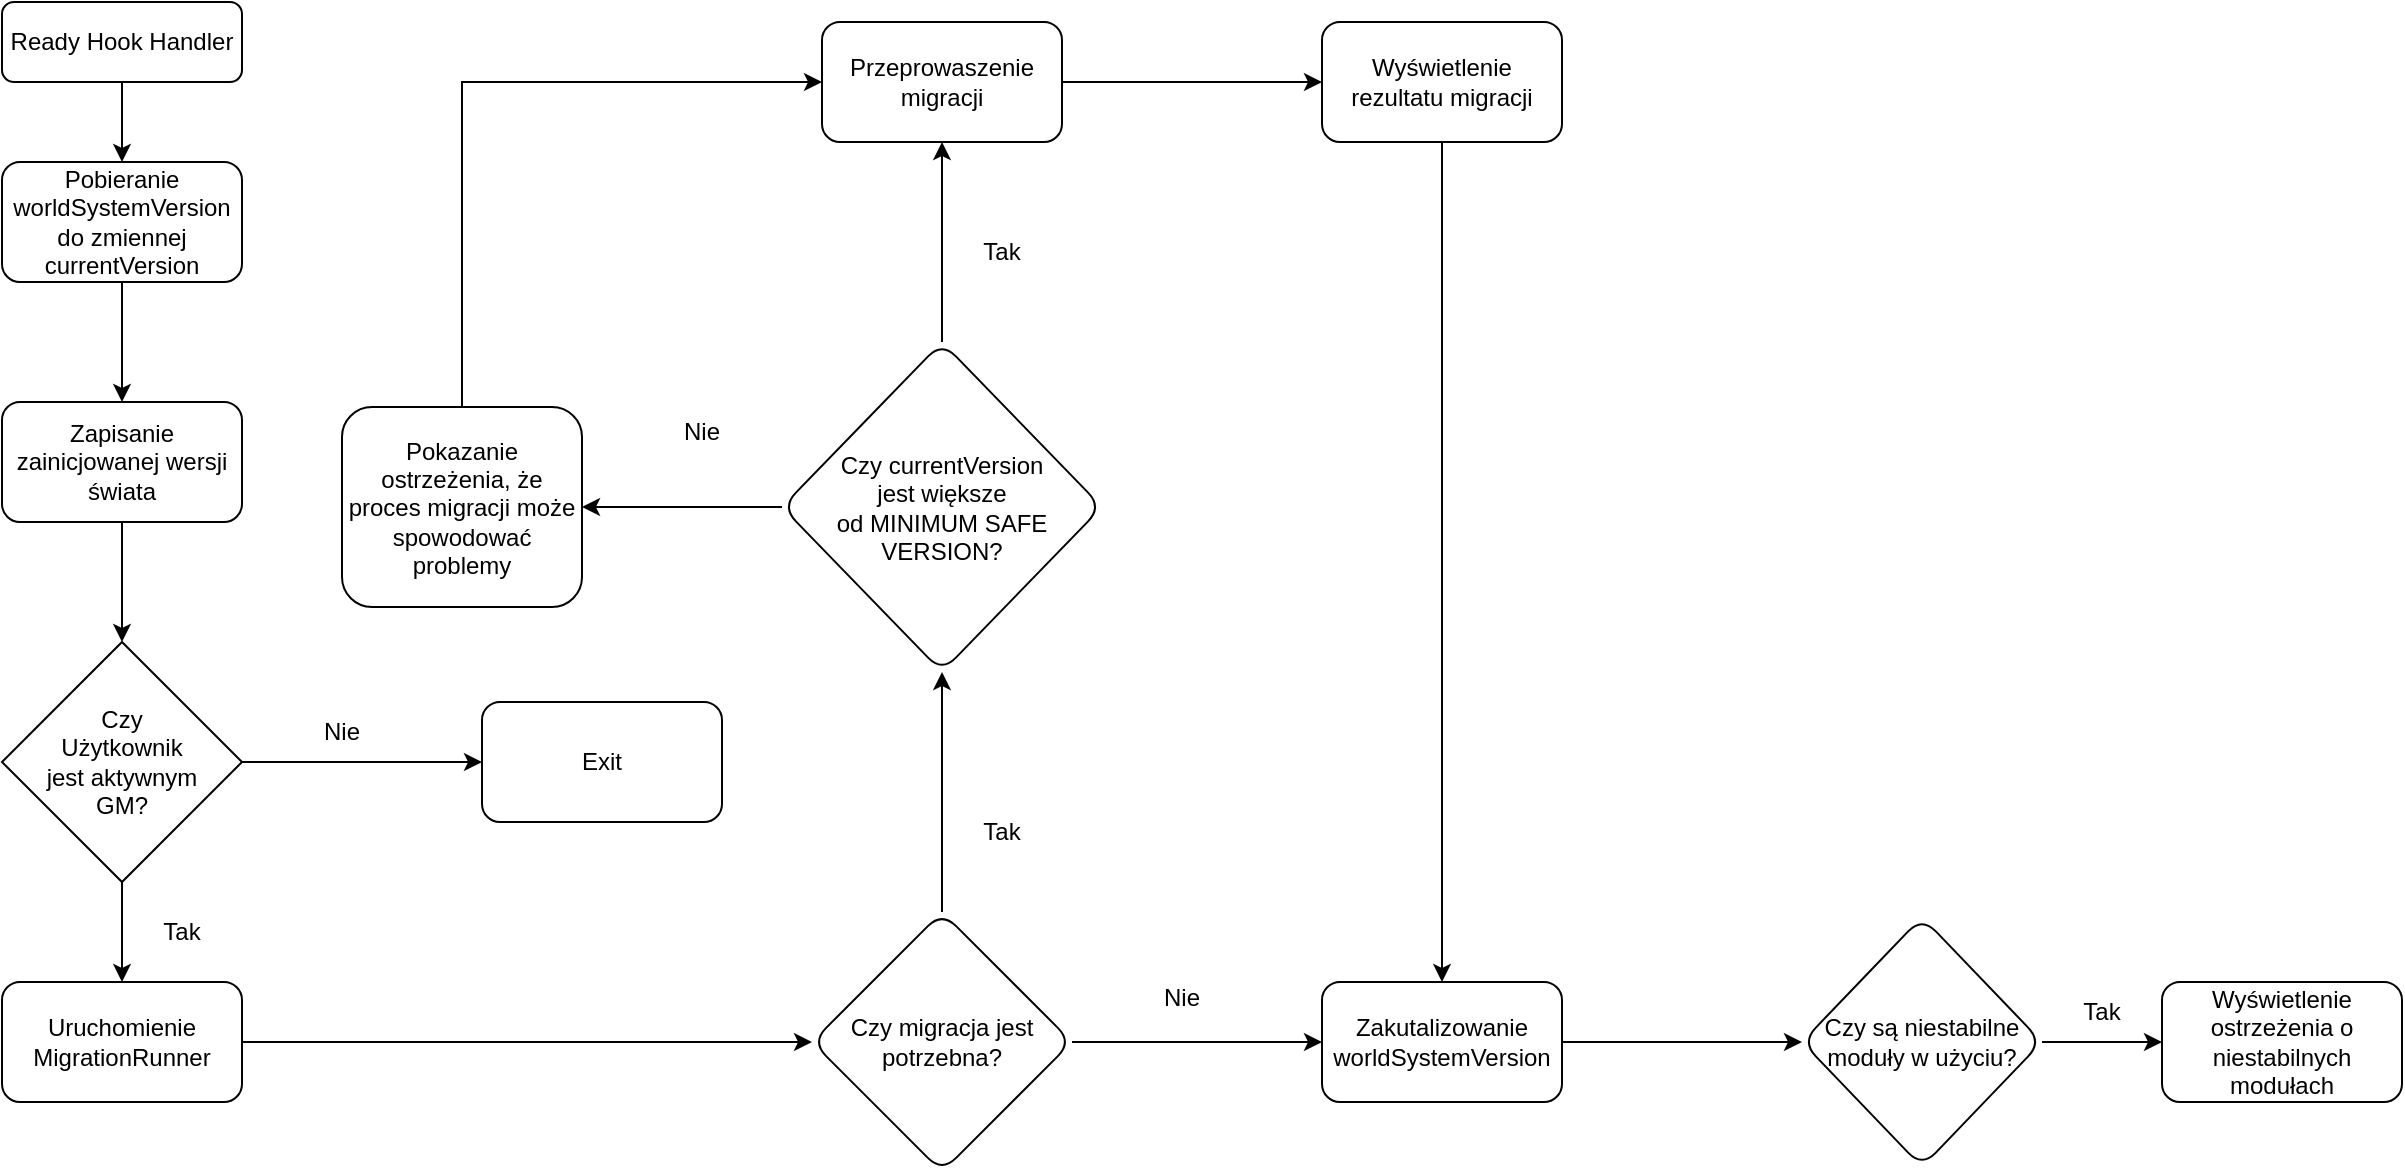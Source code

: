 <mxfile version="21.6.8" type="device">
  <diagram id="C5RBs43oDa-KdzZeNtuy" name="Pathfinder">
    <mxGraphModel dx="1694" dy="912" grid="1" gridSize="10" guides="1" tooltips="1" connect="1" arrows="1" fold="1" page="1" pageScale="1" pageWidth="3000" pageHeight="3000" math="0" shadow="0">
      <root>
        <mxCell id="WIyWlLk6GJQsqaUBKTNV-0" />
        <mxCell id="WIyWlLk6GJQsqaUBKTNV-1" parent="WIyWlLk6GJQsqaUBKTNV-0" />
        <mxCell id="3PrKBhBURB4lyzn13pjP-1" value="Ready Hook Handler" style="rounded=1;whiteSpace=wrap;html=1;" vertex="1" parent="WIyWlLk6GJQsqaUBKTNV-1">
          <mxGeometry x="40" y="80" width="120" height="40" as="geometry" />
        </mxCell>
        <mxCell id="3PrKBhBURB4lyzn13pjP-2" value="Pobieranie worldSystemVersion do zmiennej currentVersion" style="rounded=1;whiteSpace=wrap;html=1;" vertex="1" parent="WIyWlLk6GJQsqaUBKTNV-1">
          <mxGeometry x="40" y="160" width="120" height="60" as="geometry" />
        </mxCell>
        <mxCell id="3PrKBhBURB4lyzn13pjP-3" value="" style="endArrow=classic;html=1;rounded=0;exitX=0.5;exitY=1;exitDx=0;exitDy=0;entryX=0.5;entryY=0;entryDx=0;entryDy=0;" edge="1" parent="WIyWlLk6GJQsqaUBKTNV-1" source="3PrKBhBURB4lyzn13pjP-1" target="3PrKBhBURB4lyzn13pjP-2">
          <mxGeometry width="50" height="50" relative="1" as="geometry">
            <mxPoint x="-80" y="380" as="sourcePoint" />
            <mxPoint x="-30" y="330" as="targetPoint" />
          </mxGeometry>
        </mxCell>
        <mxCell id="3PrKBhBURB4lyzn13pjP-11" value="" style="edgeStyle=orthogonalEdgeStyle;rounded=0;orthogonalLoop=1;jettySize=auto;html=1;" edge="1" parent="WIyWlLk6GJQsqaUBKTNV-1" source="3PrKBhBURB4lyzn13pjP-6" target="3PrKBhBURB4lyzn13pjP-9">
          <mxGeometry relative="1" as="geometry" />
        </mxCell>
        <mxCell id="3PrKBhBURB4lyzn13pjP-6" value="Zapisanie zainicjowanej wersji świata" style="rounded=1;whiteSpace=wrap;html=1;" vertex="1" parent="WIyWlLk6GJQsqaUBKTNV-1">
          <mxGeometry x="40" y="280" width="120" height="60" as="geometry" />
        </mxCell>
        <mxCell id="3PrKBhBURB4lyzn13pjP-7" value="" style="endArrow=classic;html=1;rounded=0;exitX=0.5;exitY=1;exitDx=0;exitDy=0;entryX=0.5;entryY=0;entryDx=0;entryDy=0;" edge="1" parent="WIyWlLk6GJQsqaUBKTNV-1" source="3PrKBhBURB4lyzn13pjP-2" target="3PrKBhBURB4lyzn13pjP-6">
          <mxGeometry width="50" height="50" relative="1" as="geometry">
            <mxPoint x="-80" y="380" as="sourcePoint" />
            <mxPoint x="-30" y="330" as="targetPoint" />
          </mxGeometry>
        </mxCell>
        <mxCell id="3PrKBhBURB4lyzn13pjP-13" value="" style="edgeStyle=orthogonalEdgeStyle;rounded=0;orthogonalLoop=1;jettySize=auto;html=1;" edge="1" parent="WIyWlLk6GJQsqaUBKTNV-1" source="3PrKBhBURB4lyzn13pjP-9" target="3PrKBhBURB4lyzn13pjP-12">
          <mxGeometry relative="1" as="geometry" />
        </mxCell>
        <mxCell id="3PrKBhBURB4lyzn13pjP-15" value="" style="edgeStyle=orthogonalEdgeStyle;rounded=0;orthogonalLoop=1;jettySize=auto;html=1;" edge="1" parent="WIyWlLk6GJQsqaUBKTNV-1" source="3PrKBhBURB4lyzn13pjP-9" target="3PrKBhBURB4lyzn13pjP-14">
          <mxGeometry relative="1" as="geometry" />
        </mxCell>
        <mxCell id="3PrKBhBURB4lyzn13pjP-9" value="Czy&lt;br&gt;Użytkownik&lt;br&gt;jest aktywnym&lt;br&gt;GM?" style="rhombus;whiteSpace=wrap;html=1;" vertex="1" parent="WIyWlLk6GJQsqaUBKTNV-1">
          <mxGeometry x="40" y="400" width="120" height="120" as="geometry" />
        </mxCell>
        <mxCell id="3PrKBhBURB4lyzn13pjP-12" value="Exit" style="rounded=1;whiteSpace=wrap;html=1;" vertex="1" parent="WIyWlLk6GJQsqaUBKTNV-1">
          <mxGeometry x="280" y="430" width="120" height="60" as="geometry" />
        </mxCell>
        <mxCell id="3PrKBhBURB4lyzn13pjP-19" value="" style="edgeStyle=orthogonalEdgeStyle;rounded=0;orthogonalLoop=1;jettySize=auto;html=1;entryX=0;entryY=0.5;entryDx=0;entryDy=0;" edge="1" parent="WIyWlLk6GJQsqaUBKTNV-1" source="3PrKBhBURB4lyzn13pjP-14" target="3PrKBhBURB4lyzn13pjP-18">
          <mxGeometry relative="1" as="geometry" />
        </mxCell>
        <mxCell id="3PrKBhBURB4lyzn13pjP-14" value="Uruchomienie MigrationRunner" style="rounded=1;whiteSpace=wrap;html=1;" vertex="1" parent="WIyWlLk6GJQsqaUBKTNV-1">
          <mxGeometry x="40" y="570" width="120" height="60" as="geometry" />
        </mxCell>
        <mxCell id="3PrKBhBURB4lyzn13pjP-24" value="" style="edgeStyle=orthogonalEdgeStyle;rounded=0;orthogonalLoop=1;jettySize=auto;html=1;" edge="1" parent="WIyWlLk6GJQsqaUBKTNV-1" source="3PrKBhBURB4lyzn13pjP-18" target="3PrKBhBURB4lyzn13pjP-20">
          <mxGeometry relative="1" as="geometry" />
        </mxCell>
        <mxCell id="3PrKBhBURB4lyzn13pjP-35" value="" style="edgeStyle=orthogonalEdgeStyle;rounded=0;orthogonalLoop=1;jettySize=auto;html=1;" edge="1" parent="WIyWlLk6GJQsqaUBKTNV-1" source="3PrKBhBURB4lyzn13pjP-18" target="3PrKBhBURB4lyzn13pjP-34">
          <mxGeometry relative="1" as="geometry" />
        </mxCell>
        <mxCell id="3PrKBhBURB4lyzn13pjP-18" value="Czy migracja jest potrzebna?" style="rhombus;whiteSpace=wrap;html=1;rounded=1;" vertex="1" parent="WIyWlLk6GJQsqaUBKTNV-1">
          <mxGeometry x="445" y="535" width="130" height="130" as="geometry" />
        </mxCell>
        <mxCell id="3PrKBhBURB4lyzn13pjP-30" value="" style="edgeStyle=orthogonalEdgeStyle;rounded=0;orthogonalLoop=1;jettySize=auto;html=1;" edge="1" parent="WIyWlLk6GJQsqaUBKTNV-1" source="3PrKBhBURB4lyzn13pjP-20" target="3PrKBhBURB4lyzn13pjP-29">
          <mxGeometry relative="1" as="geometry" />
        </mxCell>
        <mxCell id="3PrKBhBURB4lyzn13pjP-20" value="Zakutalizowanie worldSystemVersion" style="whiteSpace=wrap;html=1;rounded=1;" vertex="1" parent="WIyWlLk6GJQsqaUBKTNV-1">
          <mxGeometry x="700" y="570" width="120" height="60" as="geometry" />
        </mxCell>
        <mxCell id="3PrKBhBURB4lyzn13pjP-22" value="Nie" style="text;html=1;strokeColor=none;fillColor=none;align=center;verticalAlign=middle;whiteSpace=wrap;rounded=0;" vertex="1" parent="WIyWlLk6GJQsqaUBKTNV-1">
          <mxGeometry x="180" y="430" width="60" height="30" as="geometry" />
        </mxCell>
        <mxCell id="3PrKBhBURB4lyzn13pjP-23" value="Nie" style="text;html=1;strokeColor=none;fillColor=none;align=center;verticalAlign=middle;whiteSpace=wrap;rounded=0;" vertex="1" parent="WIyWlLk6GJQsqaUBKTNV-1">
          <mxGeometry x="600" y="562.5" width="60" height="30" as="geometry" />
        </mxCell>
        <mxCell id="3PrKBhBURB4lyzn13pjP-27" value="Wyświetlenie ostrzeżenia o&lt;br&gt;niestabilnych modułach" style="whiteSpace=wrap;html=1;rounded=1;" vertex="1" parent="WIyWlLk6GJQsqaUBKTNV-1">
          <mxGeometry x="1120" y="570" width="120" height="60" as="geometry" />
        </mxCell>
        <mxCell id="3PrKBhBURB4lyzn13pjP-31" value="" style="edgeStyle=orthogonalEdgeStyle;rounded=0;orthogonalLoop=1;jettySize=auto;html=1;" edge="1" parent="WIyWlLk6GJQsqaUBKTNV-1" source="3PrKBhBURB4lyzn13pjP-29" target="3PrKBhBURB4lyzn13pjP-27">
          <mxGeometry relative="1" as="geometry" />
        </mxCell>
        <mxCell id="3PrKBhBURB4lyzn13pjP-29" value="Czy są niestabilne moduły w użyciu?" style="rhombus;whiteSpace=wrap;html=1;rounded=1;" vertex="1" parent="WIyWlLk6GJQsqaUBKTNV-1">
          <mxGeometry x="940" y="537.5" width="120" height="125" as="geometry" />
        </mxCell>
        <mxCell id="3PrKBhBURB4lyzn13pjP-32" value="Tak" style="text;html=1;strokeColor=none;fillColor=none;align=center;verticalAlign=middle;whiteSpace=wrap;rounded=0;" vertex="1" parent="WIyWlLk6GJQsqaUBKTNV-1">
          <mxGeometry x="1060" y="570" width="60" height="30" as="geometry" />
        </mxCell>
        <mxCell id="3PrKBhBURB4lyzn13pjP-33" value="Tak" style="text;html=1;strokeColor=none;fillColor=none;align=center;verticalAlign=middle;whiteSpace=wrap;rounded=0;" vertex="1" parent="WIyWlLk6GJQsqaUBKTNV-1">
          <mxGeometry x="100" y="530" width="60" height="30" as="geometry" />
        </mxCell>
        <mxCell id="3PrKBhBURB4lyzn13pjP-38" value="" style="edgeStyle=orthogonalEdgeStyle;rounded=0;orthogonalLoop=1;jettySize=auto;html=1;" edge="1" parent="WIyWlLk6GJQsqaUBKTNV-1" source="3PrKBhBURB4lyzn13pjP-34" target="3PrKBhBURB4lyzn13pjP-37">
          <mxGeometry relative="1" as="geometry" />
        </mxCell>
        <mxCell id="3PrKBhBURB4lyzn13pjP-41" value="" style="edgeStyle=orthogonalEdgeStyle;rounded=0;orthogonalLoop=1;jettySize=auto;html=1;" edge="1" parent="WIyWlLk6GJQsqaUBKTNV-1" source="3PrKBhBURB4lyzn13pjP-34" target="3PrKBhBURB4lyzn13pjP-40">
          <mxGeometry relative="1" as="geometry" />
        </mxCell>
        <mxCell id="3PrKBhBURB4lyzn13pjP-34" value="Czy currentVersion&lt;br&gt;jest większe&lt;br&gt;od&amp;nbsp;MINIMUM SAFE VERSION?" style="rhombus;whiteSpace=wrap;html=1;rounded=1;" vertex="1" parent="WIyWlLk6GJQsqaUBKTNV-1">
          <mxGeometry x="430" y="250" width="160" height="165" as="geometry" />
        </mxCell>
        <mxCell id="3PrKBhBURB4lyzn13pjP-36" value="Tak" style="text;html=1;strokeColor=none;fillColor=none;align=center;verticalAlign=middle;whiteSpace=wrap;rounded=0;" vertex="1" parent="WIyWlLk6GJQsqaUBKTNV-1">
          <mxGeometry x="510" y="480" width="60" height="30" as="geometry" />
        </mxCell>
        <mxCell id="3PrKBhBURB4lyzn13pjP-37" value="Pokazanie ostrzeżenia, że proces migracji może spowodować problemy" style="whiteSpace=wrap;html=1;rounded=1;" vertex="1" parent="WIyWlLk6GJQsqaUBKTNV-1">
          <mxGeometry x="210" y="282.5" width="120" height="100" as="geometry" />
        </mxCell>
        <mxCell id="3PrKBhBURB4lyzn13pjP-39" value="Nie" style="text;html=1;strokeColor=none;fillColor=none;align=center;verticalAlign=middle;whiteSpace=wrap;rounded=0;" vertex="1" parent="WIyWlLk6GJQsqaUBKTNV-1">
          <mxGeometry x="360" y="280" width="60" height="30" as="geometry" />
        </mxCell>
        <mxCell id="3PrKBhBURB4lyzn13pjP-44" value="" style="edgeStyle=orthogonalEdgeStyle;rounded=0;orthogonalLoop=1;jettySize=auto;html=1;" edge="1" parent="WIyWlLk6GJQsqaUBKTNV-1" source="3PrKBhBURB4lyzn13pjP-40" target="3PrKBhBURB4lyzn13pjP-43">
          <mxGeometry relative="1" as="geometry" />
        </mxCell>
        <mxCell id="3PrKBhBURB4lyzn13pjP-40" value="Przeprowaszenie migracji" style="whiteSpace=wrap;html=1;rounded=1;" vertex="1" parent="WIyWlLk6GJQsqaUBKTNV-1">
          <mxGeometry x="450" y="90" width="120" height="60" as="geometry" />
        </mxCell>
        <mxCell id="3PrKBhBURB4lyzn13pjP-43" value="Wyświetlenie rezultatu migracji" style="whiteSpace=wrap;html=1;rounded=1;" vertex="1" parent="WIyWlLk6GJQsqaUBKTNV-1">
          <mxGeometry x="700" y="90" width="120" height="60" as="geometry" />
        </mxCell>
        <mxCell id="3PrKBhBURB4lyzn13pjP-47" value="" style="endArrow=classic;html=1;rounded=0;exitX=0.5;exitY=0;exitDx=0;exitDy=0;entryX=0;entryY=0.5;entryDx=0;entryDy=0;" edge="1" parent="WIyWlLk6GJQsqaUBKTNV-1" source="3PrKBhBURB4lyzn13pjP-37" target="3PrKBhBURB4lyzn13pjP-40">
          <mxGeometry width="50" height="50" relative="1" as="geometry">
            <mxPoint x="460" y="440" as="sourcePoint" />
            <mxPoint x="510" y="390" as="targetPoint" />
            <Array as="points">
              <mxPoint x="270" y="120" />
            </Array>
          </mxGeometry>
        </mxCell>
        <mxCell id="3PrKBhBURB4lyzn13pjP-48" value="" style="endArrow=classic;html=1;rounded=0;entryX=0.5;entryY=0;entryDx=0;entryDy=0;exitX=0.5;exitY=1;exitDx=0;exitDy=0;" edge="1" parent="WIyWlLk6GJQsqaUBKTNV-1" source="3PrKBhBURB4lyzn13pjP-43" target="3PrKBhBURB4lyzn13pjP-20">
          <mxGeometry width="50" height="50" relative="1" as="geometry">
            <mxPoint x="460" y="350" as="sourcePoint" />
            <mxPoint x="510" y="300" as="targetPoint" />
          </mxGeometry>
        </mxCell>
        <mxCell id="3PrKBhBURB4lyzn13pjP-49" value="Tak" style="text;html=1;strokeColor=none;fillColor=none;align=center;verticalAlign=middle;whiteSpace=wrap;rounded=0;" vertex="1" parent="WIyWlLk6GJQsqaUBKTNV-1">
          <mxGeometry x="510" y="190" width="60" height="30" as="geometry" />
        </mxCell>
      </root>
    </mxGraphModel>
  </diagram>
</mxfile>

